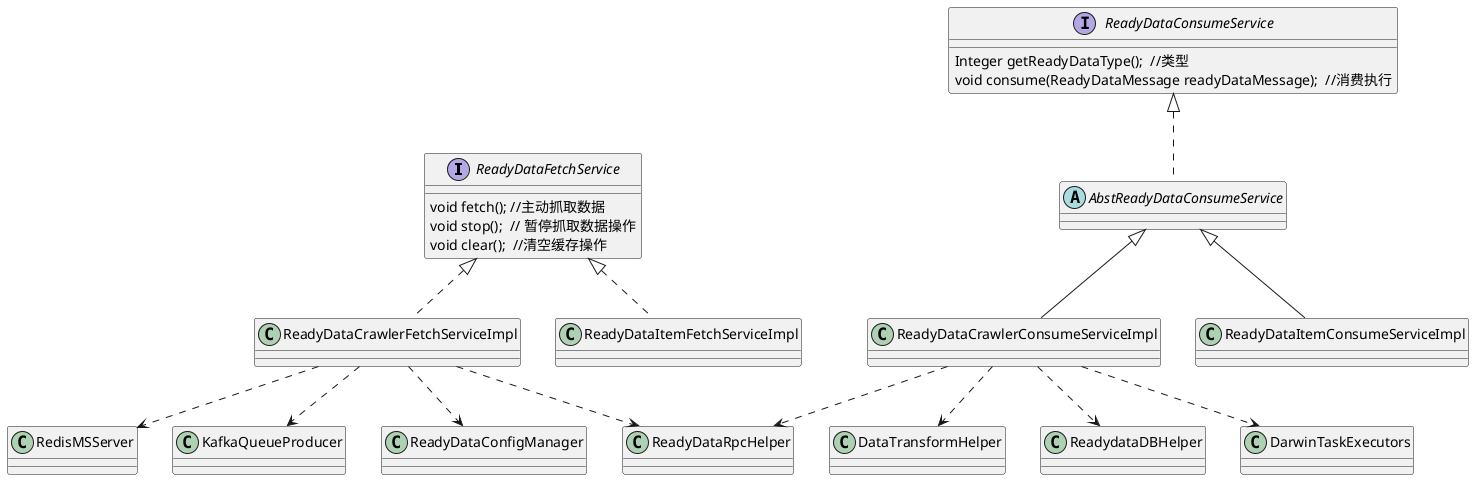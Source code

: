 @startuml


interface ReadyDataFetchService{
    void fetch(); //主动抓取数据
    void stop();  // 暂停抓取数据操作
    void clear();  //清空缓存操作
}

class ReadyDataCrawlerFetchServiceImpl{
}
class ReadyDataItemFetchServiceImpl{
}

class RedisMSServer{
}
class KafkaQueueProducer{
}
class ReadyDataConfigManager{
}
class ReadyDataRpcHelper{
}

ReadyDataFetchService <|.. ReadyDataCrawlerFetchServiceImpl

ReadyDataFetchService <|.. ReadyDataItemFetchServiceImpl

ReadyDataCrawlerFetchServiceImpl ..> RedisMSServer
ReadyDataCrawlerFetchServiceImpl ..> KafkaQueueProducer
ReadyDataCrawlerFetchServiceImpl ..> ReadyDataConfigManager
ReadyDataCrawlerFetchServiceImpl ..> ReadyDataRpcHelper


interface ReadyDataConsumeService{

    Integer getReadyDataType();  //类型
    void consume(ReadyDataMessage readyDataMessage);  //消费执行
}

class ReadyDataCrawlerConsumeServiceImpl{
}
class ReadyDataItemConsumeServiceImpl{
}


abstract class AbstReadyDataConsumeService{
}

class DataTransformHelper{
}

class ReadydataDBHelper{
}
class DarwinTaskExecutors{
}



ReadyDataConsumeService <|.. AbstReadyDataConsumeService

AbstReadyDataConsumeService <|-- ReadyDataCrawlerConsumeServiceImpl

AbstReadyDataConsumeService <|-- ReadyDataItemConsumeServiceImpl


ReadyDataCrawlerConsumeServiceImpl ..> DataTransformHelper
ReadyDataCrawlerConsumeServiceImpl ..> ReadyDataRpcHelper
ReadyDataCrawlerConsumeServiceImpl ..> ReadydataDBHelper
ReadyDataCrawlerConsumeServiceImpl ..> DarwinTaskExecutors


@enduml
